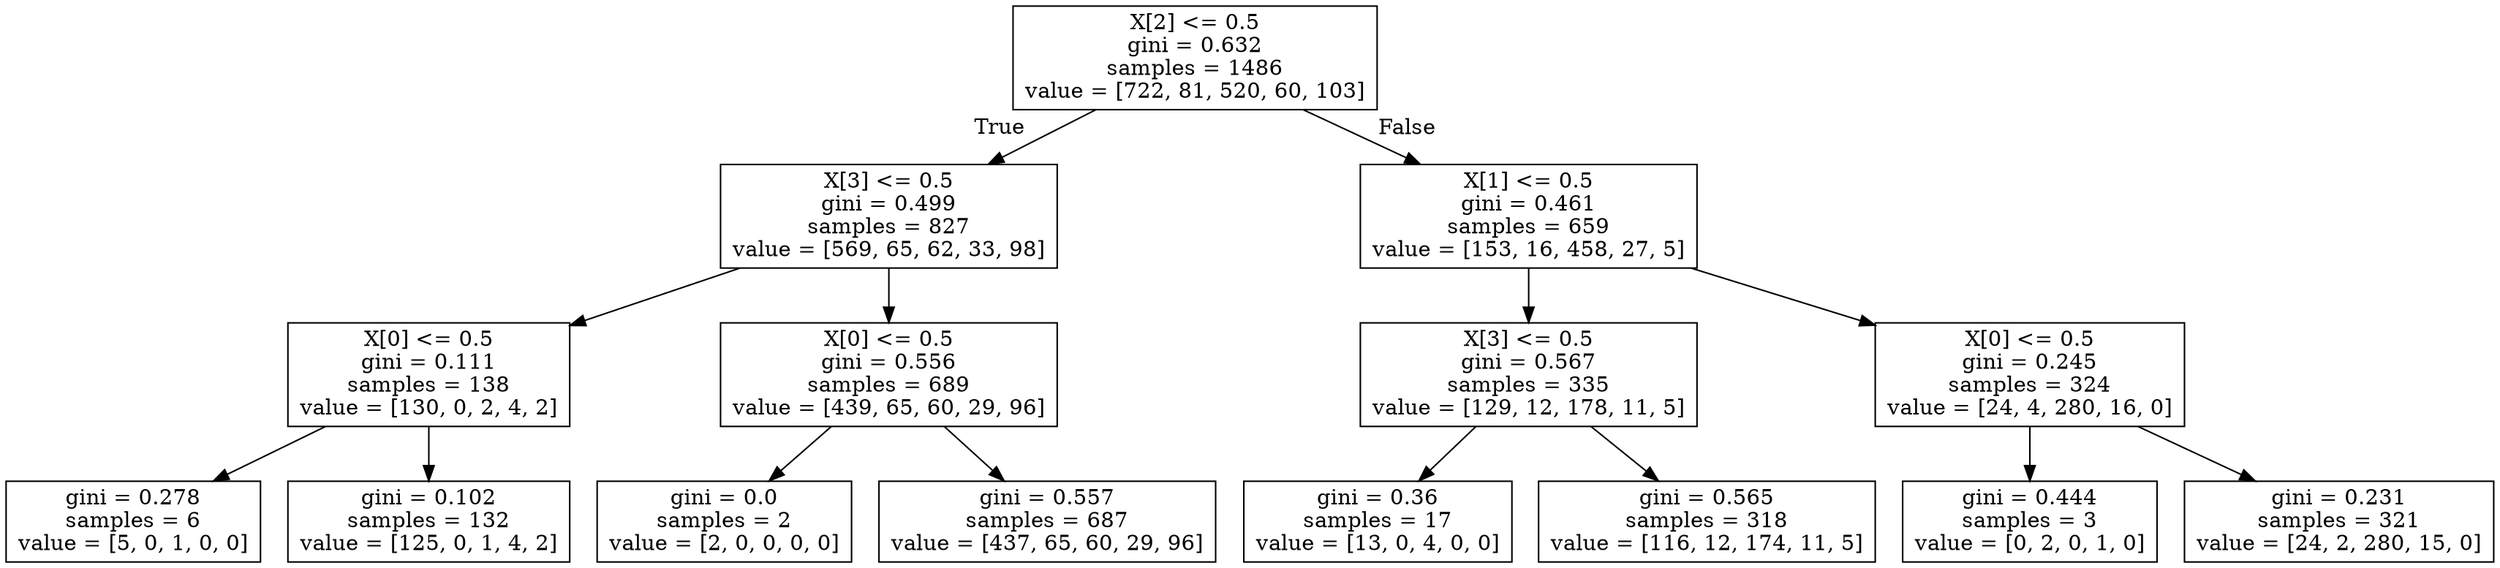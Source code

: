 digraph Tree {
node [shape=box] ;
0 [label="X[2] <= 0.5\ngini = 0.632\nsamples = 1486\nvalue = [722, 81, 520, 60, 103]"] ;
1 [label="X[3] <= 0.5\ngini = 0.499\nsamples = 827\nvalue = [569, 65, 62, 33, 98]"] ;
0 -> 1 [labeldistance=2.5, labelangle=45, headlabel="True"] ;
2 [label="X[0] <= 0.5\ngini = 0.111\nsamples = 138\nvalue = [130, 0, 2, 4, 2]"] ;
1 -> 2 ;
3 [label="gini = 0.278\nsamples = 6\nvalue = [5, 0, 1, 0, 0]"] ;
2 -> 3 ;
4 [label="gini = 0.102\nsamples = 132\nvalue = [125, 0, 1, 4, 2]"] ;
2 -> 4 ;
5 [label="X[0] <= 0.5\ngini = 0.556\nsamples = 689\nvalue = [439, 65, 60, 29, 96]"] ;
1 -> 5 ;
6 [label="gini = 0.0\nsamples = 2\nvalue = [2, 0, 0, 0, 0]"] ;
5 -> 6 ;
7 [label="gini = 0.557\nsamples = 687\nvalue = [437, 65, 60, 29, 96]"] ;
5 -> 7 ;
8 [label="X[1] <= 0.5\ngini = 0.461\nsamples = 659\nvalue = [153, 16, 458, 27, 5]"] ;
0 -> 8 [labeldistance=2.5, labelangle=-45, headlabel="False"] ;
9 [label="X[3] <= 0.5\ngini = 0.567\nsamples = 335\nvalue = [129, 12, 178, 11, 5]"] ;
8 -> 9 ;
10 [label="gini = 0.36\nsamples = 17\nvalue = [13, 0, 4, 0, 0]"] ;
9 -> 10 ;
11 [label="gini = 0.565\nsamples = 318\nvalue = [116, 12, 174, 11, 5]"] ;
9 -> 11 ;
12 [label="X[0] <= 0.5\ngini = 0.245\nsamples = 324\nvalue = [24, 4, 280, 16, 0]"] ;
8 -> 12 ;
13 [label="gini = 0.444\nsamples = 3\nvalue = [0, 2, 0, 1, 0]"] ;
12 -> 13 ;
14 [label="gini = 0.231\nsamples = 321\nvalue = [24, 2, 280, 15, 0]"] ;
12 -> 14 ;
}